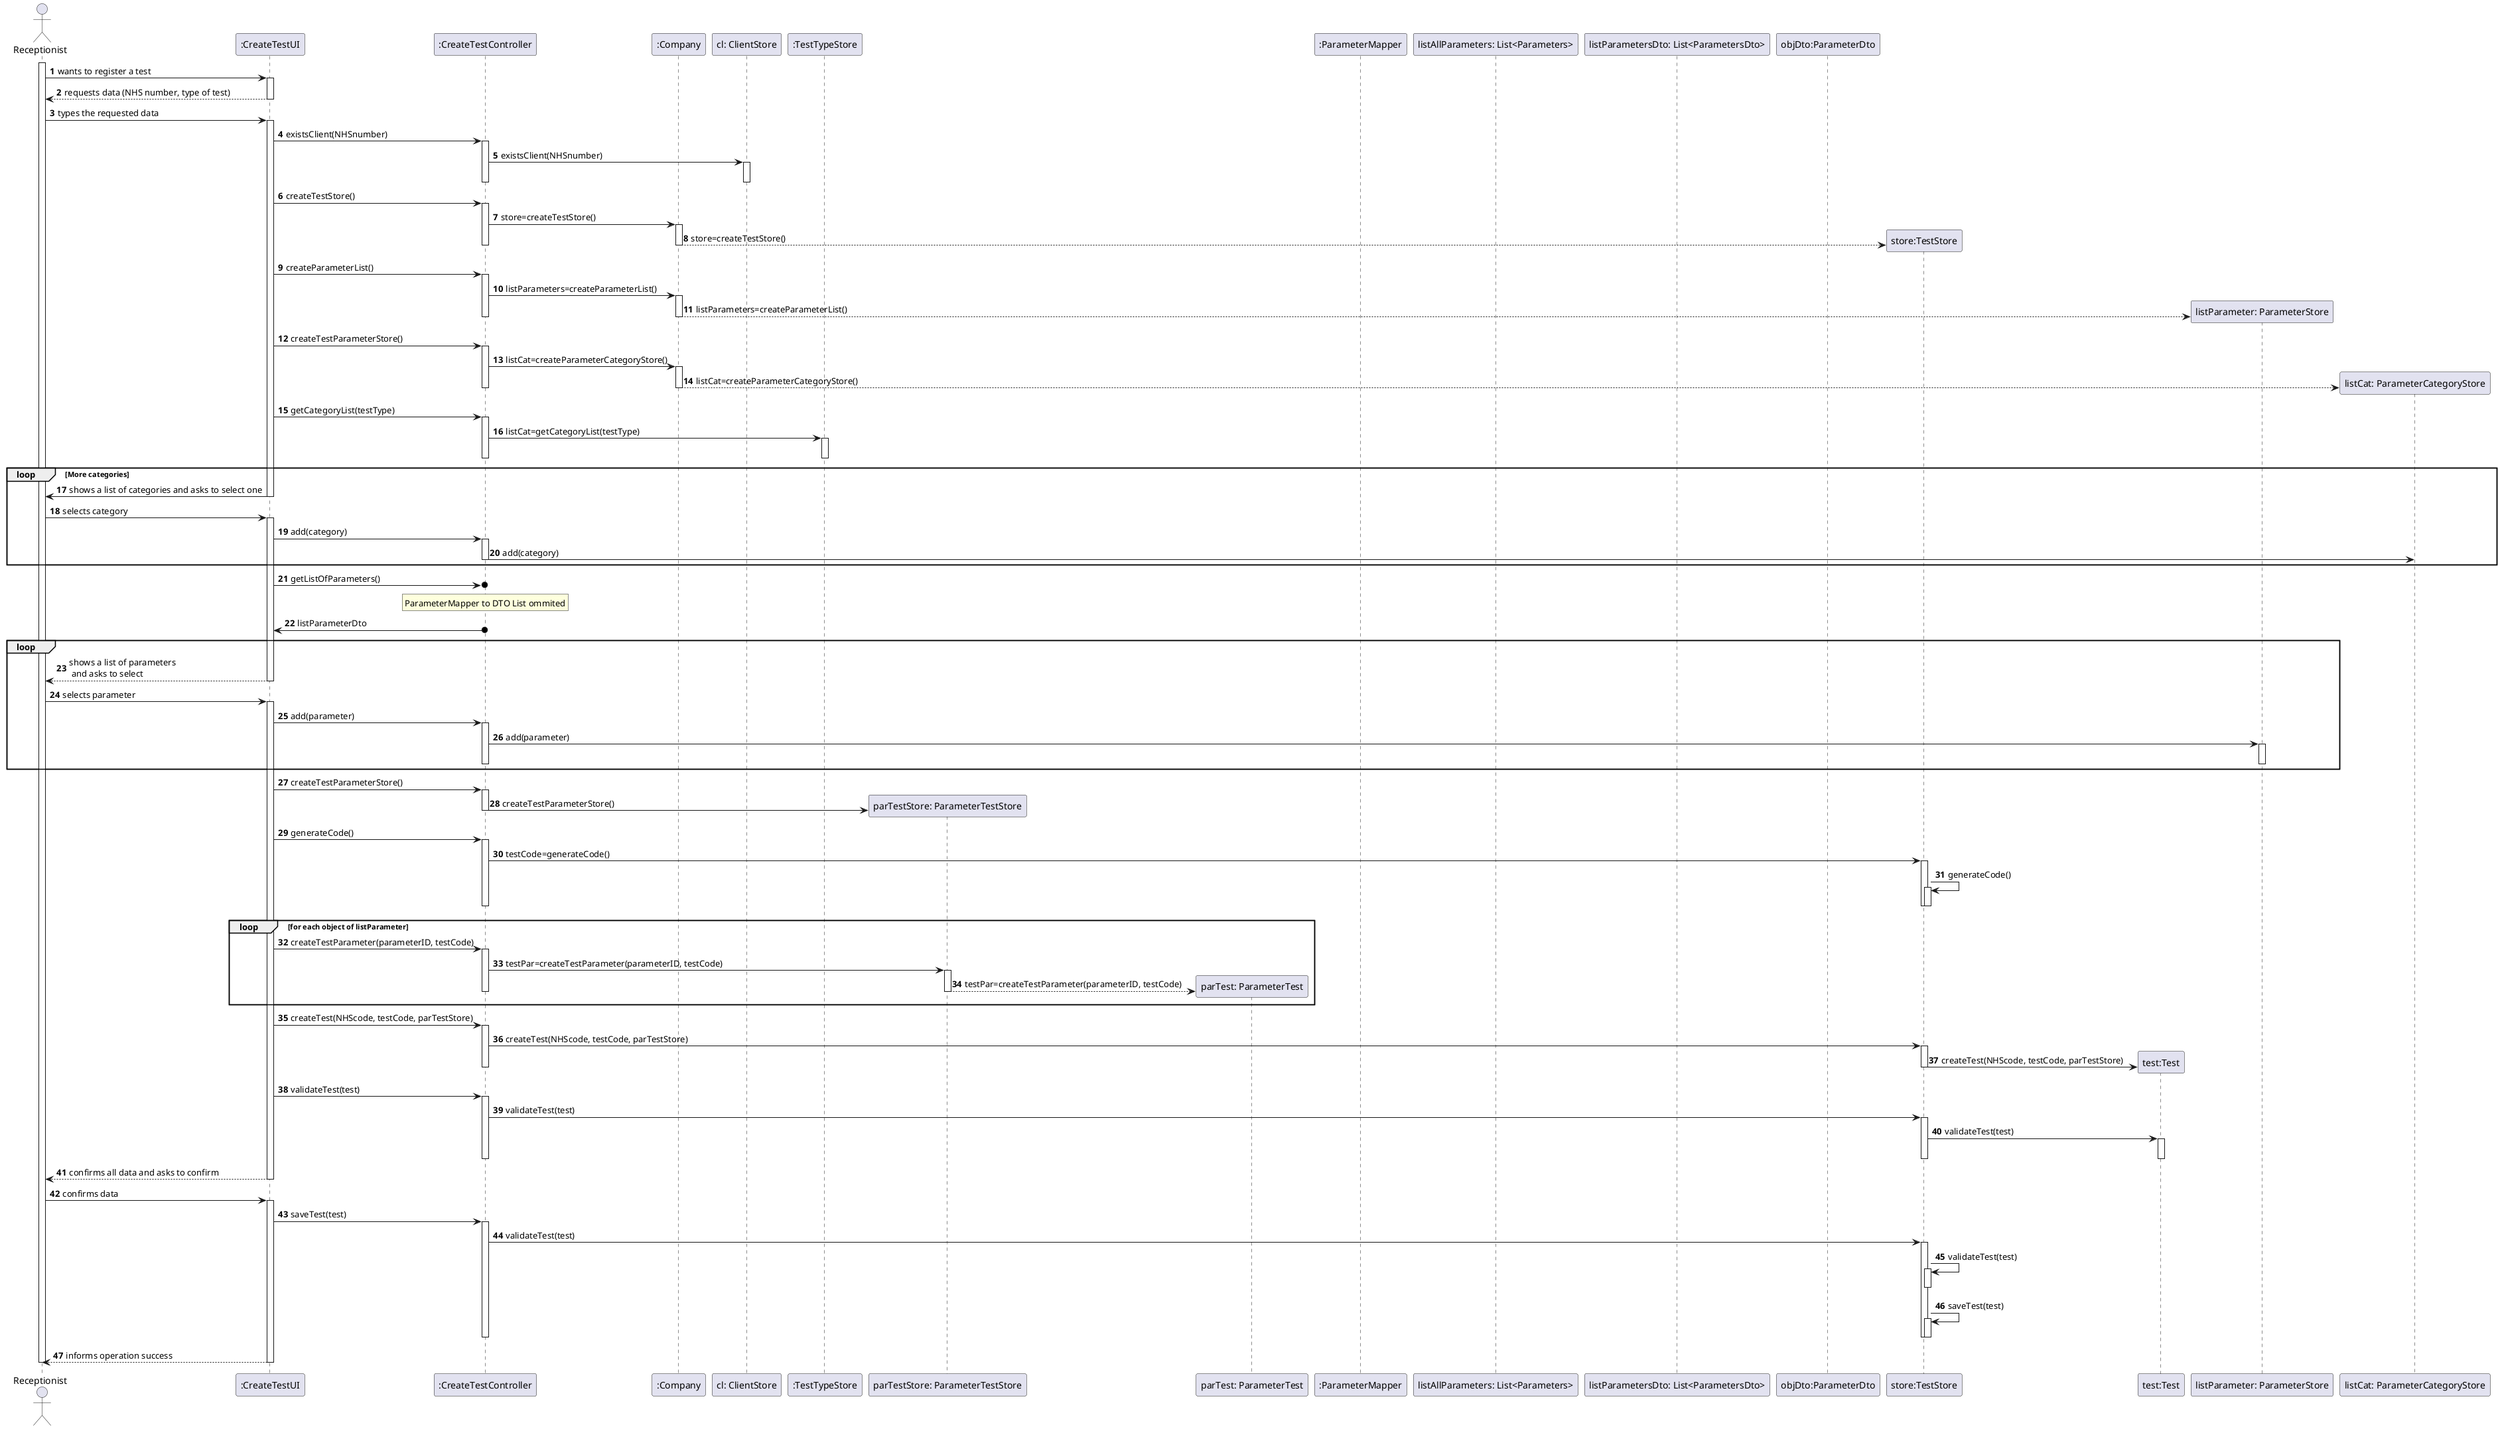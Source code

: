 @startuml
autonumber

actor Receptionist as R
participant ":CreateTestUI" as UI
participant ":CreateTestController" as CTRL
participant ":Company" as C
participant "cl: ClientStore" as CS
participant ":TestTypeStore" as TTS
participant "parTestStore: ParameterTestStore" as PTSTORE
participant "parTest: ParameterTest" as PT
participant ":ParameterMapper" as MAPPER
participant "listAllParameters: List<Parameters>" as AllP
participant "listParametersDto: List<ParametersDto>" as DTO
participant "objDto:ParameterDto" as OBJ
participant "store:TestStore" as STORE
participant "test:Test" as TEST
participant "listParameter: ParameterStore" as LPAR
participant "listCat: ParameterCategoryStore" as LCAT

activate R
R -> UI: wants to register a test
activate UI
UI --> R: requests data (NHS number, type of test)
deactivate UI
R -> UI: types the requested data
activate UI
UI -> CTRL: existsClient(NHSnumber)
activate CTRL
CTRL -> CS : existsClient(NHSnumber)
activate CS
deactivate CS
deactivate CTRL

UI->CTRL:createTestStore()
activate CTRL
CTRL->C: store=createTestStore()
activate C
C-->STORE**:store=createTestStore()
deactivate C
deactivate CTRL
UI->CTRL: createParameterList()
activate CTRL
CTRL-> C: listParameters=createParameterList()
activate C
C-->LPAR**: listParameters=createParameterList()
deactivate C
deactivate CTRL
UI->CTRL: createTestParameterStore()
activate CTRL
CTRL->C: listCat=createParameterCategoryStore()
activate C
C-->LCAT**: listCat=createParameterCategoryStore()
deactivate C
deactivate CTRL
UI->CTRL: getCategoryList(testType)
activate CTRL
CTRL->TTS: listCat=getCategoryList(testType)
activate TTS
deactivate TTS
deactivate CTRL
loop More categories
UI->R: shows a list of categories and asks to select one
deactivate UI
R->UI: selects category
activate UI
UI->CTRL: add(category)
activate CTRL
CTRL-> LCAT: add(category)
deactivate CTRL
end




UI ->o CTRL: getListOfParameters()
rnote over CTRL: ParameterMapper to DTO List ommited
CTRL o->UI: listParameterDto
deactivate CTRL
loop
UI --> R: shows a list of parameters\n and asks to select
deactivate UI
R -> UI: selects parameter

activate UI
UI->CTRL: add(parameter)
activate CTRL
CTRL->LPAR: add(parameter)
activate LPAR
deactivate LPAR
deactivate CTRL
end
UI->CTRL: createTestParameterStore()
activate CTRL
CTRL->PTSTORE**: createTestParameterStore()
deactivate CTRL
UI->CTRL: generateCode()
activate CTRL
CTRL->STORE: testCode=generateCode()
activate STORE
STORE->STORE: generateCode()
activate STORE
deactivate STORE
deactivate STORE
deactivate CTRL


loop for each object of listParameter
UI->CTRL: createTestParameter(parameterID, testCode)
activate CTRL
CTRL->PTSTORE: testPar=createTestParameter(parameterID, testCode)
activate PTSTORE
PTSTORE-->PT**: testPar=createTestParameter(parameterID, testCode)
deactivate PTSTORE
deactivate CTRL
end

UI->CTRL: createTest(NHScode, testCode, parTestStore)
activate CTRL
CTRL->STORE: createTest(NHScode, testCode, parTestStore)
activate STORE
STORE->TEST**: createTest(NHScode, testCode, parTestStore)
deactivate STORE

deactivate CTRL
UI->CTRL:validateTest(test)
activate CTRL
CTRL->STORE: validateTest(test)
activate STORE
STORE->TEST: validateTest(test)
activate TEST
deactivate TEST
deactivate STORE
deactivate CTRL
UI --> R: confirms all data and asks to confirm
deactivate UI
R -> UI: confirms data
activate UI
UI->CTRL: saveTest(test)
activate CTRL
CTRL->STORE: validateTest(test)
activate STORE
STORE->STORE: validateTest(test)
activate STORE
deactivate STORE
STORE->STORE: saveTest(test)
activate STORE
deactivate STORE
deactivate STORE
deactivate CTRL
UI --> R: informs operation success
deactivate UI
deactivate R
@enduml